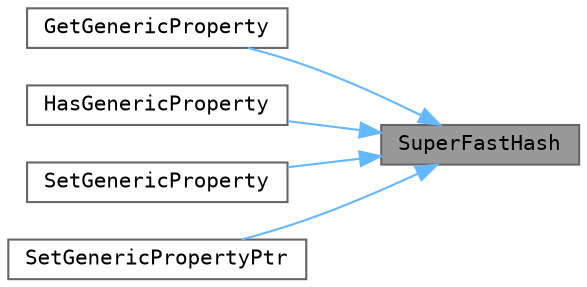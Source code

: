 digraph "SuperFastHash"
{
 // LATEX_PDF_SIZE
  bgcolor="transparent";
  edge [fontname=Terminal,fontsize=10,labelfontname=Helvetica,labelfontsize=10];
  node [fontname=Terminal,fontsize=10,shape=box,height=0.2,width=0.4];
  rankdir="RL";
  Node1 [label="SuperFastHash",height=0.2,width=0.4,color="gray40", fillcolor="grey60", style="filled", fontcolor="black",tooltip=" "];
  Node1 -> Node2 [dir="back",color="steelblue1",style="solid"];
  Node2 [label="GetGenericProperty",height=0.2,width=0.4,color="grey40", fillcolor="white", style="filled",URL="$include_2assimp_2_generic_property_8h.html#a82034801e2397217a1311bdfb578ef6e",tooltip=" "];
  Node1 -> Node3 [dir="back",color="steelblue1",style="solid"];
  Node3 [label="HasGenericProperty",height=0.2,width=0.4,color="grey40", fillcolor="white", style="filled",URL="$include_2assimp_2_generic_property_8h.html#aeeac2b9cadb75b0e7f2d328d44cec21e",tooltip=" "];
  Node1 -> Node4 [dir="back",color="steelblue1",style="solid"];
  Node4 [label="SetGenericProperty",height=0.2,width=0.4,color="grey40", fillcolor="white", style="filled",URL="$include_2assimp_2_generic_property_8h.html#a85fa8d7a3d4bb630960427916b37a6ab",tooltip=" "];
  Node1 -> Node5 [dir="back",color="steelblue1",style="solid"];
  Node5 [label="SetGenericPropertyPtr",height=0.2,width=0.4,color="grey40", fillcolor="white", style="filled",URL="$include_2assimp_2_generic_property_8h.html#abc74bee46dea616f659b02e3abc50e9d",tooltip=" "];
}

